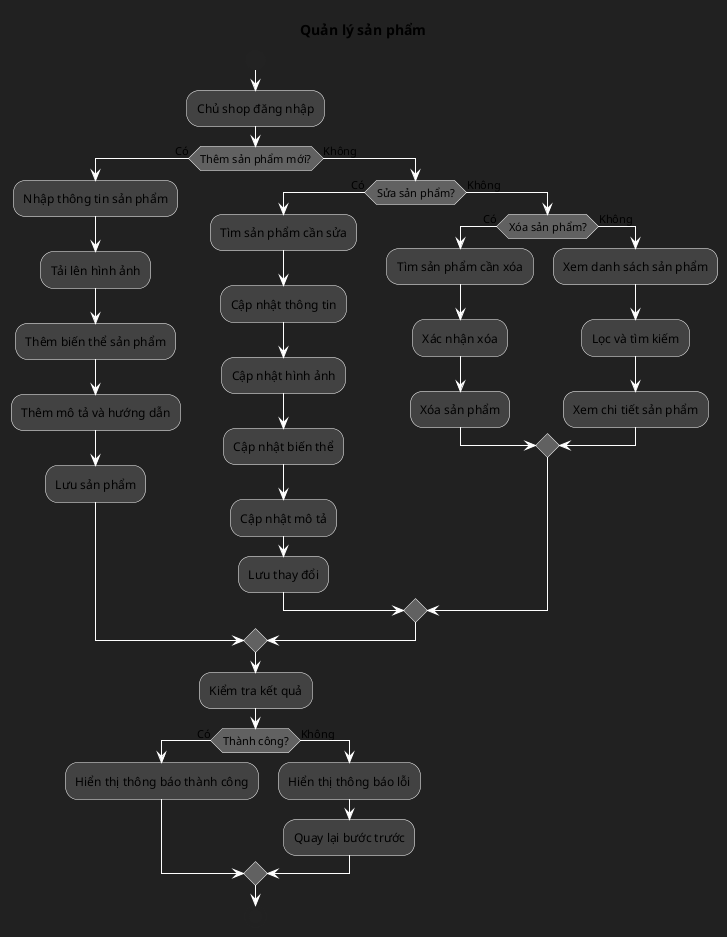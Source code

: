 @startuml Product Management Activity

' Styling
skinparam {
    ActivityBackgroundColor #424242
    ActivityBorderColor #FFFFFF
    ArrowColor #FFFFFF
    ActivityDiamondBackgroundColor #616161
    ActivityDiamondBorderColor #FFFFFF
    BackgroundColor #212121
    FontColor #FFFFFF
}

title Quản lý sản phẩm

start

:Chủ shop đăng nhập;

if (Thêm sản phẩm mới?) then (Có)
    :Nhập thông tin sản phẩm;
    :Tải lên hình ảnh;
    :Thêm biến thể sản phẩm;
    :Thêm mô tả và hướng dẫn;
    :Lưu sản phẩm;
else (Không)
    if (Sửa sản phẩm?) then (Có)
        :Tìm sản phẩm cần sửa;
        :Cập nhật thông tin;
        :Cập nhật hình ảnh;
        :Cập nhật biến thể;
        :Cập nhật mô tả;
        :Lưu thay đổi;
    else (Không)
        if (Xóa sản phẩm?) then (Có)
            :Tìm sản phẩm cần xóa;
            :Xác nhận xóa;
            :Xóa sản phẩm;
        else (Không)
            :Xem danh sách sản phẩm;
            :Lọc và tìm kiếm;
            :Xem chi tiết sản phẩm;
        endif
    endif
endif

:Kiểm tra kết quả;

if (Thành công?) then (Có)
    :Hiển thị thông báo thành công;
else (Không)
    :Hiển thị thông báo lỗi;
    :Quay lại bước trước;
endif

stop

@enduml 